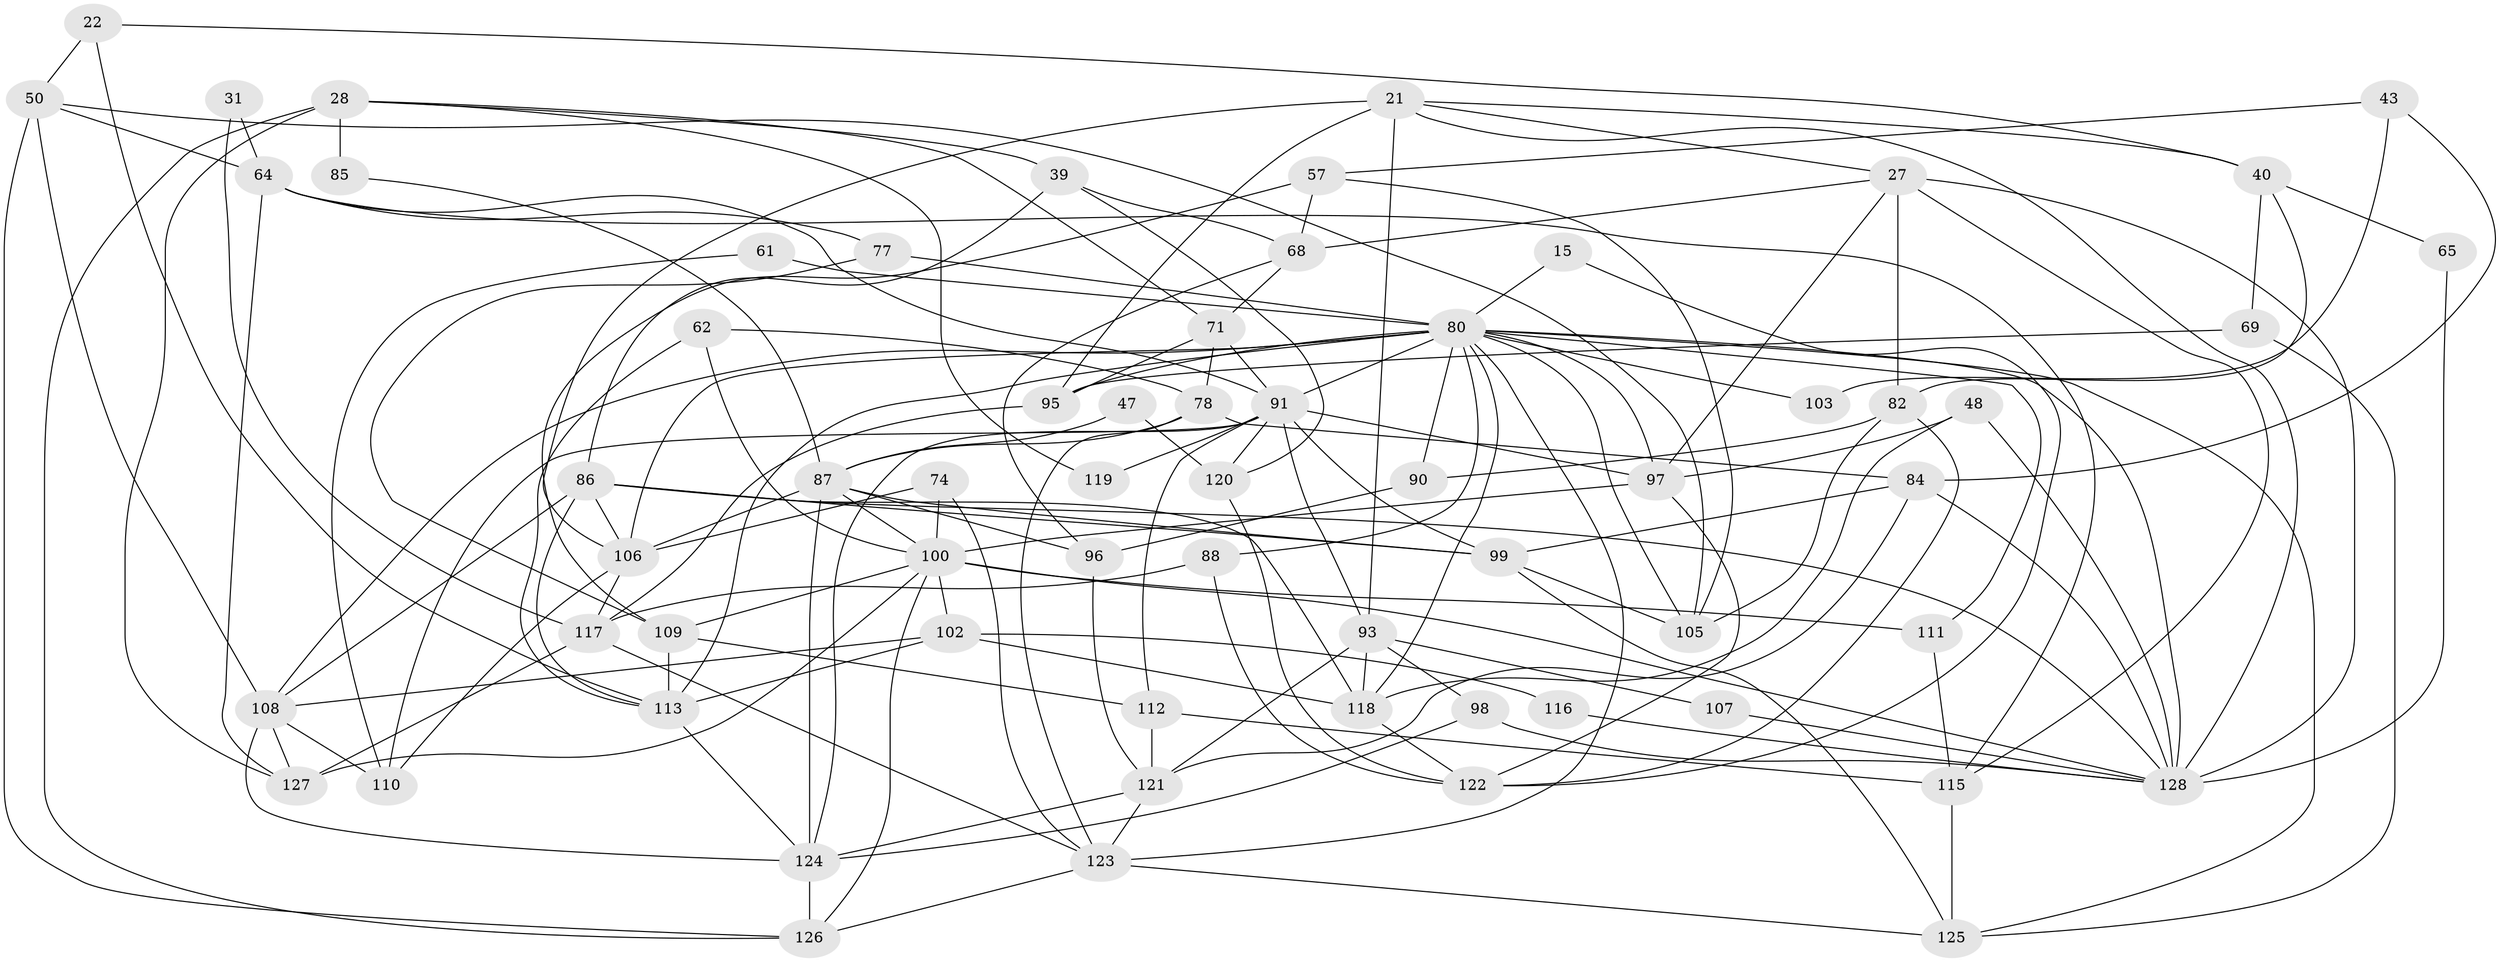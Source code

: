 // original degree distribution, {7: 0.0859375, 3: 0.265625, 4: 0.171875, 2: 0.1875, 5: 0.1953125, 6: 0.09375}
// Generated by graph-tools (version 1.1) at 2025/50/03/09/25 04:50:41]
// undirected, 64 vertices, 159 edges
graph export_dot {
graph [start="1"]
  node [color=gray90,style=filled];
  15;
  21 [super="+8"];
  22;
  27 [super="+24"];
  28;
  31;
  39 [super="+12"];
  40 [super="+34"];
  43;
  47;
  48;
  50 [super="+38"];
  57;
  61;
  62 [super="+26"];
  64 [super="+29"];
  65;
  68 [super="+63"];
  69;
  71;
  74;
  77 [super="+14"];
  78;
  80 [super="+37+55"];
  82;
  84;
  85;
  86 [super="+51+70"];
  87 [super="+72"];
  88;
  90;
  91 [super="+73"];
  93 [super="+83"];
  95 [super="+4+66"];
  96;
  97 [super="+18+75"];
  98;
  99 [super="+6+9"];
  100 [super="+7+92"];
  102;
  103 [super="+42"];
  105;
  106 [super="+60"];
  107;
  108 [super="+81"];
  109;
  110 [super="+17"];
  111 [super="+41"];
  112 [super="+58"];
  113 [super="+25+45"];
  115;
  116;
  117 [super="+35"];
  118 [super="+53"];
  119;
  120;
  121 [super="+67"];
  122 [super="+114+101"];
  123 [super="+11+46"];
  124 [super="+104"];
  125 [super="+76"];
  126 [super="+89+56"];
  127 [super="+32"];
  128 [super="+10+33+49+94"];
  15 -- 80;
  15 -- 122;
  21 -- 93;
  21 -- 40 [weight=2];
  21 -- 95 [weight=3];
  21 -- 106;
  21 -- 128;
  21 -- 27;
  22 -- 113;
  22 -- 50;
  22 -- 40;
  27 -- 128 [weight=2];
  27 -- 97;
  27 -- 82;
  27 -- 115;
  27 -- 68;
  28 -- 127 [weight=2];
  28 -- 39;
  28 -- 71;
  28 -- 85;
  28 -- 119;
  28 -- 126;
  31 -- 64;
  31 -- 117;
  39 -- 68 [weight=2];
  39 -- 120;
  39 -- 86;
  40 -- 65;
  40 -- 82;
  40 -- 69;
  43 -- 57;
  43 -- 84;
  43 -- 103 [weight=2];
  47 -- 120;
  47 -- 87;
  48 -- 97;
  48 -- 118;
  48 -- 128;
  50 -- 105;
  50 -- 108;
  50 -- 64 [weight=2];
  50 -- 126;
  57 -- 105;
  57 -- 68;
  57 -- 109;
  61 -- 110;
  61 -- 80;
  62 -- 78;
  62 -- 100;
  62 -- 113;
  64 -- 115;
  64 -- 127;
  64 -- 91;
  64 -- 77;
  65 -- 128;
  68 -- 96;
  68 -- 71;
  69 -- 95;
  69 -- 125;
  71 -- 78;
  71 -- 95;
  71 -- 91;
  74 -- 106;
  74 -- 100;
  74 -- 123;
  77 -- 80 [weight=2];
  77 -- 109;
  78 -- 84;
  78 -- 87;
  78 -- 123;
  80 -- 108 [weight=2];
  80 -- 113 [weight=4];
  80 -- 118 [weight=3];
  80 -- 123 [weight=3];
  80 -- 128 [weight=2];
  80 -- 88;
  80 -- 90;
  80 -- 91;
  80 -- 95 [weight=2];
  80 -- 97;
  80 -- 103;
  80 -- 105 [weight=2];
  80 -- 106 [weight=3];
  80 -- 111;
  80 -- 125;
  82 -- 105;
  82 -- 90;
  82 -- 122;
  84 -- 121;
  84 -- 99;
  84 -- 128;
  85 -- 87;
  86 -- 128;
  86 -- 99;
  86 -- 113;
  86 -- 108;
  86 -- 118;
  86 -- 106;
  87 -- 124;
  87 -- 100;
  87 -- 106;
  87 -- 96;
  87 -- 99;
  88 -- 117;
  88 -- 122;
  90 -- 96;
  91 -- 93 [weight=2];
  91 -- 99 [weight=2];
  91 -- 119;
  91 -- 97;
  91 -- 112;
  91 -- 120;
  91 -- 110;
  91 -- 124;
  93 -- 98;
  93 -- 107;
  93 -- 121 [weight=2];
  93 -- 118;
  95 -- 117;
  96 -- 121;
  97 -- 100 [weight=2];
  97 -- 122 [weight=2];
  98 -- 128;
  98 -- 124;
  99 -- 105;
  99 -- 125;
  100 -- 109;
  100 -- 102;
  100 -- 127;
  100 -- 111;
  100 -- 128 [weight=2];
  100 -- 126;
  102 -- 116;
  102 -- 118;
  102 -- 113;
  102 -- 108;
  106 -- 117;
  106 -- 110;
  107 -- 128;
  108 -- 110;
  108 -- 124;
  108 -- 127;
  109 -- 113 [weight=2];
  109 -- 112 [weight=2];
  111 -- 115;
  112 -- 115;
  112 -- 121;
  113 -- 124 [weight=2];
  115 -- 125;
  116 -- 128;
  117 -- 123 [weight=2];
  117 -- 127;
  118 -- 122 [weight=2];
  120 -- 122;
  121 -- 123;
  121 -- 124;
  123 -- 126;
  123 -- 125;
  124 -- 126;
}
